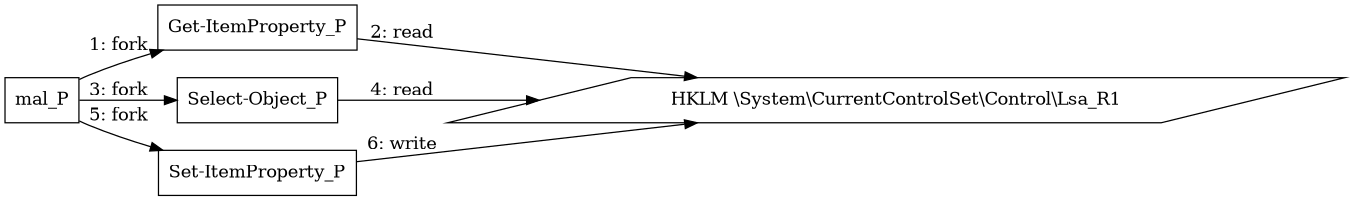 digraph "T1547.005" {
rankdir="LR"
size="9"
fixedsize="false"
splines="true"
nodesep=0.3
ranksep=0
fontsize=10
overlap="scalexy"
engine= "neato"
	"mal_P" [node_type=Process shape=box]
	"Get-ItemProperty_P" [node_type=Process shape=box]
	"Select-Object_P" [node_type=Process shape=box]
	"Set-ItemProperty_P" [node_type=Process shape=box]
	"HKLM \\System\\CurrentControlSet\\Control\\Lsa_R1" [node_type=Registry shape=parallelogram]
	"mal_P" -> "Get-ItemProperty_P" [label="1: fork"]
	"Get-ItemProperty_P" -> "HKLM \\System\\CurrentControlSet\\Control\\Lsa_R1" [label="2: read"]
	"mal_P" -> "Select-Object_P" [label="3: fork"]
	"Select-Object_P" -> "HKLM \\System\\CurrentControlSet\\Control\\Lsa_R1" [label="4: read"]
	"mal_P" -> "Set-ItemProperty_P" [label="5: fork"]
	"Set-ItemProperty_P" -> "HKLM \\System\\CurrentControlSet\\Control\\Lsa_R1" [label="6: write"]
}
